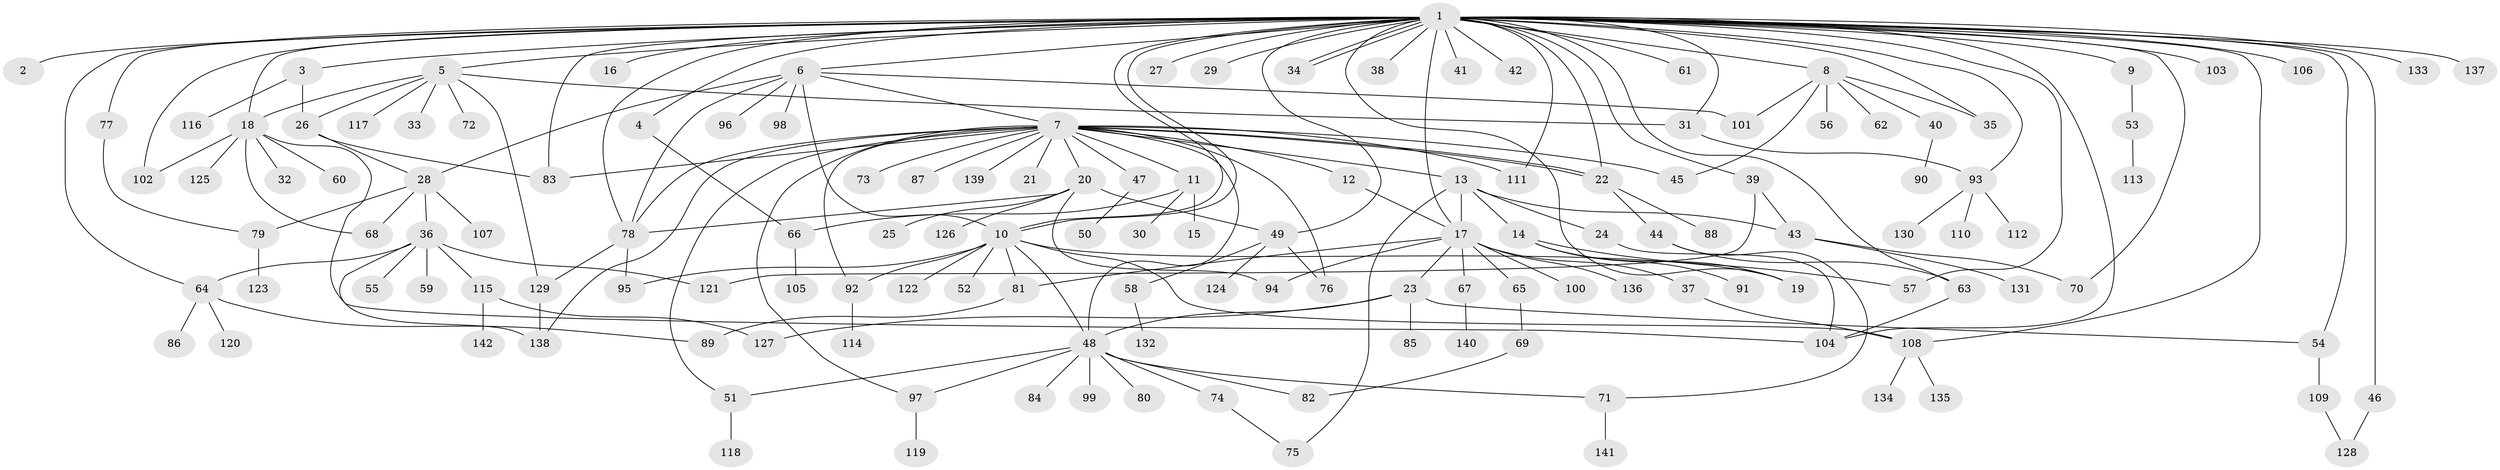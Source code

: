 // Generated by graph-tools (version 1.1) at 2025/01/03/09/25 03:01:45]
// undirected, 142 vertices, 199 edges
graph export_dot {
graph [start="1"]
  node [color=gray90,style=filled];
  1;
  2;
  3;
  4;
  5;
  6;
  7;
  8;
  9;
  10;
  11;
  12;
  13;
  14;
  15;
  16;
  17;
  18;
  19;
  20;
  21;
  22;
  23;
  24;
  25;
  26;
  27;
  28;
  29;
  30;
  31;
  32;
  33;
  34;
  35;
  36;
  37;
  38;
  39;
  40;
  41;
  42;
  43;
  44;
  45;
  46;
  47;
  48;
  49;
  50;
  51;
  52;
  53;
  54;
  55;
  56;
  57;
  58;
  59;
  60;
  61;
  62;
  63;
  64;
  65;
  66;
  67;
  68;
  69;
  70;
  71;
  72;
  73;
  74;
  75;
  76;
  77;
  78;
  79;
  80;
  81;
  82;
  83;
  84;
  85;
  86;
  87;
  88;
  89;
  90;
  91;
  92;
  93;
  94;
  95;
  96;
  97;
  98;
  99;
  100;
  101;
  102;
  103;
  104;
  105;
  106;
  107;
  108;
  109;
  110;
  111;
  112;
  113;
  114;
  115;
  116;
  117;
  118;
  119;
  120;
  121;
  122;
  123;
  124;
  125;
  126;
  127;
  128;
  129;
  130;
  131;
  132;
  133;
  134;
  135;
  136;
  137;
  138;
  139;
  140;
  141;
  142;
  1 -- 2;
  1 -- 3;
  1 -- 4;
  1 -- 5;
  1 -- 6;
  1 -- 8;
  1 -- 9;
  1 -- 10;
  1 -- 10;
  1 -- 16;
  1 -- 17;
  1 -- 18;
  1 -- 19;
  1 -- 22;
  1 -- 27;
  1 -- 29;
  1 -- 31;
  1 -- 34;
  1 -- 34;
  1 -- 35;
  1 -- 38;
  1 -- 39;
  1 -- 41;
  1 -- 42;
  1 -- 46;
  1 -- 49;
  1 -- 54;
  1 -- 57;
  1 -- 61;
  1 -- 63;
  1 -- 64;
  1 -- 70;
  1 -- 77;
  1 -- 78;
  1 -- 83;
  1 -- 93;
  1 -- 102;
  1 -- 103;
  1 -- 104;
  1 -- 106;
  1 -- 108;
  1 -- 111;
  1 -- 133;
  1 -- 137;
  3 -- 26;
  3 -- 116;
  4 -- 66;
  5 -- 18;
  5 -- 26;
  5 -- 31;
  5 -- 33;
  5 -- 72;
  5 -- 117;
  5 -- 129;
  6 -- 7;
  6 -- 10;
  6 -- 28;
  6 -- 78;
  6 -- 96;
  6 -- 98;
  6 -- 101;
  7 -- 11;
  7 -- 12;
  7 -- 13;
  7 -- 20;
  7 -- 21;
  7 -- 22;
  7 -- 22;
  7 -- 45;
  7 -- 47;
  7 -- 48;
  7 -- 51;
  7 -- 73;
  7 -- 76;
  7 -- 78;
  7 -- 83;
  7 -- 87;
  7 -- 92;
  7 -- 97;
  7 -- 111;
  7 -- 138;
  7 -- 139;
  8 -- 35;
  8 -- 40;
  8 -- 45;
  8 -- 56;
  8 -- 62;
  8 -- 101;
  9 -- 53;
  10 -- 19;
  10 -- 48;
  10 -- 52;
  10 -- 81;
  10 -- 92;
  10 -- 95;
  10 -- 108;
  10 -- 122;
  11 -- 15;
  11 -- 30;
  11 -- 66;
  12 -- 17;
  13 -- 14;
  13 -- 17;
  13 -- 24;
  13 -- 43;
  13 -- 75;
  14 -- 19;
  14 -- 57;
  14 -- 91;
  17 -- 23;
  17 -- 37;
  17 -- 65;
  17 -- 67;
  17 -- 81;
  17 -- 94;
  17 -- 100;
  17 -- 136;
  18 -- 32;
  18 -- 60;
  18 -- 68;
  18 -- 102;
  18 -- 104;
  18 -- 125;
  20 -- 25;
  20 -- 49;
  20 -- 78;
  20 -- 94;
  20 -- 126;
  22 -- 44;
  22 -- 88;
  23 -- 48;
  23 -- 54;
  23 -- 85;
  23 -- 127;
  24 -- 104;
  26 -- 28;
  26 -- 83;
  28 -- 36;
  28 -- 68;
  28 -- 79;
  28 -- 107;
  31 -- 93;
  36 -- 55;
  36 -- 59;
  36 -- 64;
  36 -- 115;
  36 -- 121;
  36 -- 138;
  37 -- 108;
  39 -- 43;
  39 -- 121;
  40 -- 90;
  43 -- 70;
  43 -- 131;
  44 -- 63;
  44 -- 71;
  46 -- 128;
  47 -- 50;
  48 -- 51;
  48 -- 71;
  48 -- 74;
  48 -- 80;
  48 -- 82;
  48 -- 84;
  48 -- 97;
  48 -- 99;
  49 -- 58;
  49 -- 76;
  49 -- 124;
  51 -- 118;
  53 -- 113;
  54 -- 109;
  58 -- 132;
  63 -- 104;
  64 -- 86;
  64 -- 89;
  64 -- 120;
  65 -- 69;
  66 -- 105;
  67 -- 140;
  69 -- 82;
  71 -- 141;
  74 -- 75;
  77 -- 79;
  78 -- 95;
  78 -- 129;
  79 -- 123;
  81 -- 89;
  92 -- 114;
  93 -- 110;
  93 -- 112;
  93 -- 130;
  97 -- 119;
  108 -- 134;
  108 -- 135;
  109 -- 128;
  115 -- 127;
  115 -- 142;
  129 -- 138;
}

